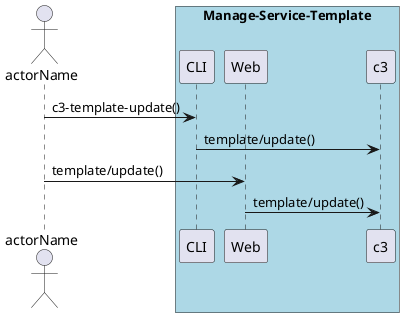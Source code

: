 @startuml
Actor "actorName" as A

box "Manage-Service-Template" #lightblue
participant CLI as CLI
participant Web as Web
participant "c3" as S
A -> CLI : c3-template-update()
CLI -> S : template/update()
A -> Web : template/update()
Web -> S : template/update()
end box

@enduml
